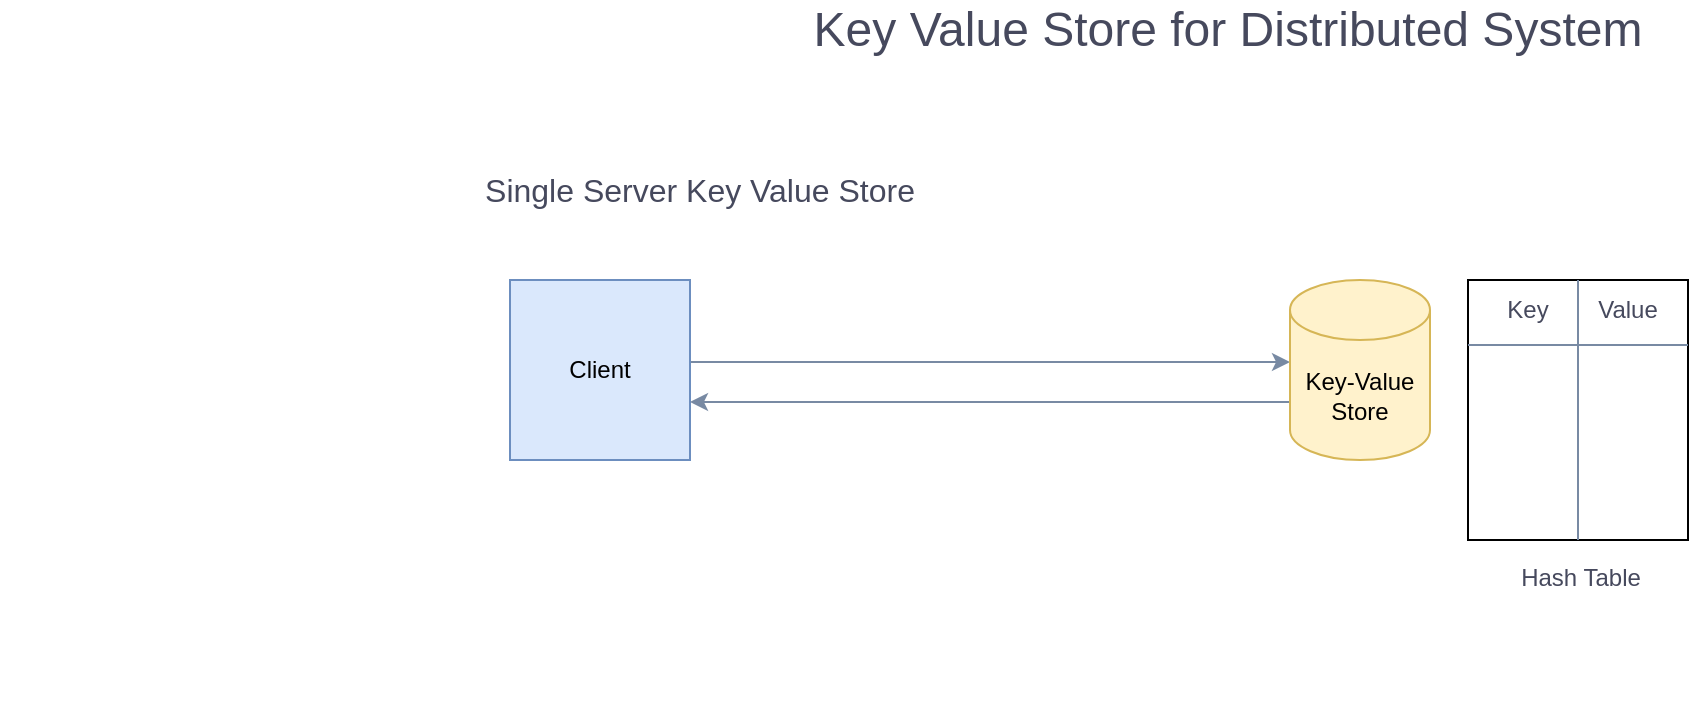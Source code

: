 <mxfile version="27.0.5">
  <diagram name="Info" id="l5nK2SXcybKiE4s-TN4s">
    <mxGraphModel dx="1773" dy="679" grid="0" gridSize="10" guides="1" tooltips="1" connect="1" arrows="1" fold="1" page="1" pageScale="1" pageWidth="827" pageHeight="1169" background="none" math="0" shadow="0">
      <root>
        <mxCell id="0" />
        <mxCell id="1" parent="0" />
        <mxCell id="3PRgAnhvjTCn-vfv2xQU-1" value="Key Value Store for Distributed System" style="text;html=1;align=center;verticalAlign=middle;whiteSpace=wrap;rounded=0;fontSize=24;fontColor=#46495D;labelBackgroundColor=none;" vertex="1" parent="1">
          <mxGeometry x="184" y="100" width="460" height="30" as="geometry" />
        </mxCell>
        <mxCell id="3PRgAnhvjTCn-vfv2xQU-2" value="&lt;p class=&quot;p1&quot; style=&quot;margin: 0px; font-variant-numeric: normal; font-variant-east-asian: normal; font-variant-alternates: normal; font-size-adjust: none; font-kerning: auto; font-optical-sizing: auto; font-feature-settings: normal; font-variation-settings: normal; font-variant-position: normal; font-variant-emoji: normal; font-stretch: normal; line-height: normal; text-align: start;&quot;&gt;&lt;span style=&quot;font-size: 16px;&quot;&gt;Single Server Key Value Store&lt;/span&gt;&lt;/p&gt;" style="text;html=1;align=center;verticalAlign=middle;whiteSpace=wrap;rounded=0;fontSize=18;labelBackgroundColor=none;fontColor=#46495D;" vertex="1" parent="1">
          <mxGeometry x="-200" y="180" width="700" height="30" as="geometry" />
        </mxCell>
        <mxCell id="3PRgAnhvjTCn-vfv2xQU-3" value="&lt;p style=&quot;margin: 0px; font-variant-numeric: normal; font-variant-east-asian: normal; font-variant-alternates: normal; font-size-adjust: none; font-kerning: auto; font-optical-sizing: auto; font-feature-settings: normal; font-variation-settings: normal; font-variant-position: normal; font-variant-emoji: normal; font-stretch: normal; line-height: normal; text-align: start; text-wrap-mode: wrap;&quot; class=&quot;p1&quot;&gt;&lt;br&gt;&lt;/p&gt;" style="text;html=1;align=center;verticalAlign=middle;resizable=0;points=[];autosize=1;strokeColor=none;fillColor=none;labelBackgroundColor=none;fontColor=#46495D;" vertex="1" parent="1">
          <mxGeometry x="275" y="420" width="20" height="30" as="geometry" />
        </mxCell>
        <mxCell id="3PRgAnhvjTCn-vfv2xQU-10" style="edgeStyle=orthogonalEdgeStyle;rounded=0;orthogonalLoop=1;jettySize=auto;html=1;strokeColor=#788AA3;fontColor=#46495D;fillColor=#B2C9AB;" edge="1" parent="1">
          <mxGeometry relative="1" as="geometry">
            <mxPoint x="145" y="281" as="sourcePoint" />
            <mxPoint x="445" y="281" as="targetPoint" />
          </mxGeometry>
        </mxCell>
        <mxCell id="3PRgAnhvjTCn-vfv2xQU-8" value="Client" style="whiteSpace=wrap;html=1;aspect=fixed;strokeColor=#6c8ebf;fillColor=#dae8fc;" vertex="1" parent="1">
          <mxGeometry x="55" y="240" width="90" height="90" as="geometry" />
        </mxCell>
        <mxCell id="3PRgAnhvjTCn-vfv2xQU-11" style="edgeStyle=orthogonalEdgeStyle;rounded=0;orthogonalLoop=1;jettySize=auto;html=1;strokeColor=#788AA3;fontColor=#46495D;fillColor=#B2C9AB;" edge="1" parent="1">
          <mxGeometry relative="1" as="geometry">
            <mxPoint x="445" y="301" as="sourcePoint" />
            <mxPoint x="145" y="301" as="targetPoint" />
          </mxGeometry>
        </mxCell>
        <mxCell id="3PRgAnhvjTCn-vfv2xQU-9" value="Key-Value&lt;div&gt;Store&lt;/div&gt;" style="shape=cylinder3;whiteSpace=wrap;html=1;boundedLbl=1;backgroundOutline=1;size=15;strokeColor=#d6b656;fillColor=#fff2cc;" vertex="1" parent="1">
          <mxGeometry x="445" y="240" width="70" height="90" as="geometry" />
        </mxCell>
        <mxCell id="3PRgAnhvjTCn-vfv2xQU-12" value="" style="rounded=0;whiteSpace=wrap;html=1;" vertex="1" parent="1">
          <mxGeometry x="534" y="240" width="110" height="130" as="geometry" />
        </mxCell>
        <mxCell id="3PRgAnhvjTCn-vfv2xQU-13" value="" style="endArrow=none;html=1;rounded=0;strokeColor=#788AA3;fontColor=#46495D;fillColor=#B2C9AB;exitX=0.5;exitY=1;exitDx=0;exitDy=0;entryX=0.5;entryY=0;entryDx=0;entryDy=0;" edge="1" parent="1" source="3PRgAnhvjTCn-vfv2xQU-12" target="3PRgAnhvjTCn-vfv2xQU-12">
          <mxGeometry width="50" height="50" relative="1" as="geometry">
            <mxPoint x="244" y="370" as="sourcePoint" />
            <mxPoint x="294" y="320" as="targetPoint" />
          </mxGeometry>
        </mxCell>
        <mxCell id="3PRgAnhvjTCn-vfv2xQU-14" value="" style="endArrow=none;html=1;rounded=0;strokeColor=#788AA3;fontColor=#46495D;fillColor=#B2C9AB;entryX=1;entryY=0.25;entryDx=0;entryDy=0;exitX=0;exitY=0.25;exitDx=0;exitDy=0;" edge="1" parent="1" source="3PRgAnhvjTCn-vfv2xQU-12" target="3PRgAnhvjTCn-vfv2xQU-12">
          <mxGeometry width="50" height="50" relative="1" as="geometry">
            <mxPoint x="244" y="370" as="sourcePoint" />
            <mxPoint x="294" y="320" as="targetPoint" />
          </mxGeometry>
        </mxCell>
        <mxCell id="3PRgAnhvjTCn-vfv2xQU-15" value="Key" style="text;html=1;align=center;verticalAlign=middle;whiteSpace=wrap;rounded=0;fontColor=#46495D;" vertex="1" parent="1">
          <mxGeometry x="534" y="240" width="60" height="30" as="geometry" />
        </mxCell>
        <mxCell id="3PRgAnhvjTCn-vfv2xQU-16" value="Value" style="text;html=1;align=center;verticalAlign=middle;whiteSpace=wrap;rounded=0;fontColor=#46495D;" vertex="1" parent="1">
          <mxGeometry x="584" y="240" width="60" height="30" as="geometry" />
        </mxCell>
        <mxCell id="3PRgAnhvjTCn-vfv2xQU-17" value="Hash Table" style="text;html=1;align=center;verticalAlign=middle;resizable=0;points=[];autosize=1;strokeColor=none;fillColor=none;fontColor=#46495D;" vertex="1" parent="1">
          <mxGeometry x="550" y="374" width="80" height="30" as="geometry" />
        </mxCell>
      </root>
    </mxGraphModel>
  </diagram>
</mxfile>
